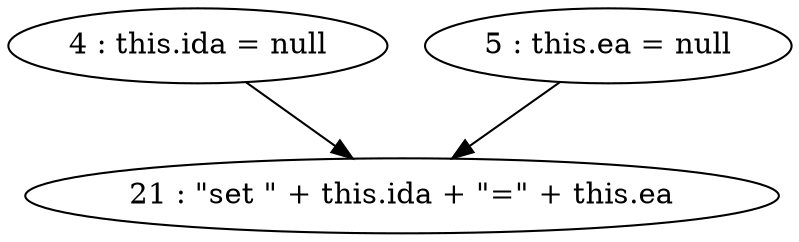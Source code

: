 digraph G {
"4 : this.ida = null"
"4 : this.ida = null" -> "21 : \"set \" + this.ida + \"=\" + this.ea"
"5 : this.ea = null"
"5 : this.ea = null" -> "21 : \"set \" + this.ida + \"=\" + this.ea"
"21 : \"set \" + this.ida + \"=\" + this.ea"
}